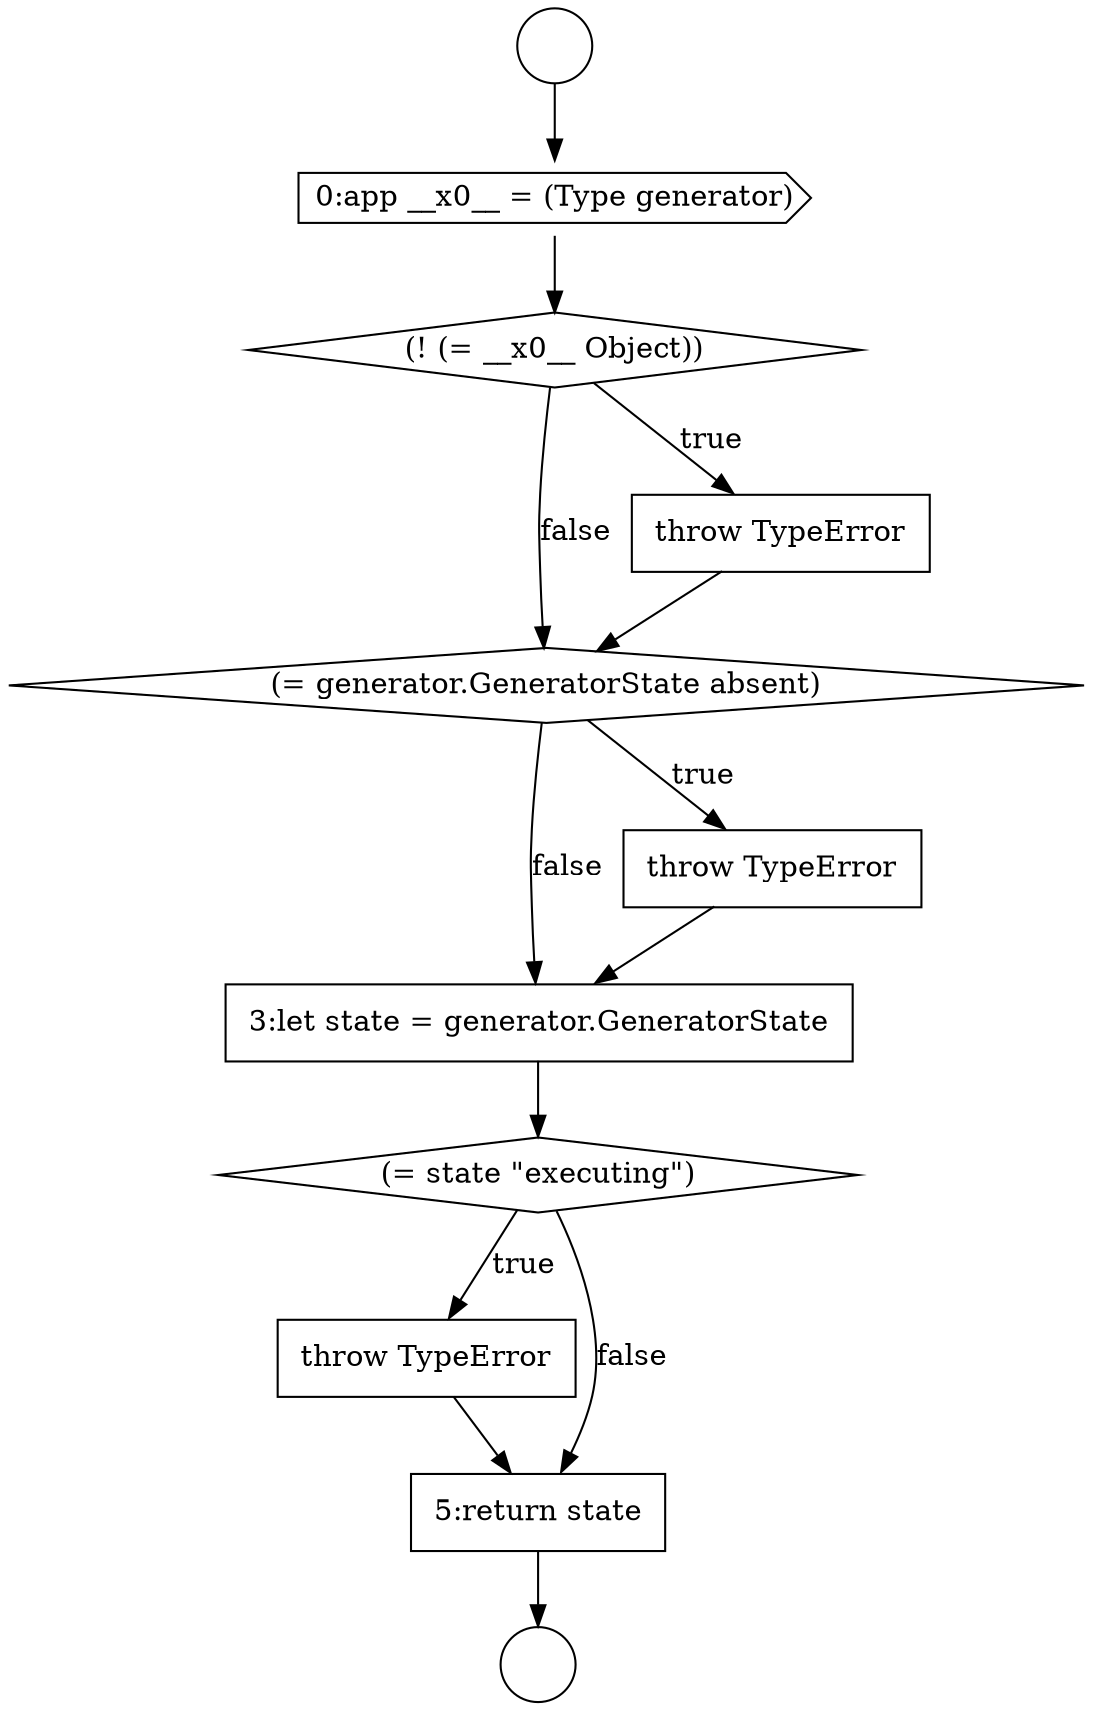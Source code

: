 digraph {
  node17202 [shape=none, margin=0, label=<<font color="black">
    <table border="0" cellborder="1" cellspacing="0" cellpadding="10">
      <tr><td align="left">3:let state = generator.GeneratorState</td></tr>
    </table>
  </font>> color="black" fillcolor="white" style=filled]
  node17197 [shape=cds, label=<<font color="black">0:app __x0__ = (Type generator)</font>> color="black" fillcolor="white" style=filled]
  node17200 [shape=diamond, label=<<font color="black">(= generator.GeneratorState absent)</font>> color="black" fillcolor="white" style=filled]
  node17196 [shape=circle label=" " color="black" fillcolor="white" style=filled]
  node17203 [shape=diamond, label=<<font color="black">(= state &quot;executing&quot;)</font>> color="black" fillcolor="white" style=filled]
  node17199 [shape=none, margin=0, label=<<font color="black">
    <table border="0" cellborder="1" cellspacing="0" cellpadding="10">
      <tr><td align="left">throw TypeError</td></tr>
    </table>
  </font>> color="black" fillcolor="white" style=filled]
  node17204 [shape=none, margin=0, label=<<font color="black">
    <table border="0" cellborder="1" cellspacing="0" cellpadding="10">
      <tr><td align="left">throw TypeError</td></tr>
    </table>
  </font>> color="black" fillcolor="white" style=filled]
  node17195 [shape=circle label=" " color="black" fillcolor="white" style=filled]
  node17198 [shape=diamond, label=<<font color="black">(! (= __x0__ Object))</font>> color="black" fillcolor="white" style=filled]
  node17201 [shape=none, margin=0, label=<<font color="black">
    <table border="0" cellborder="1" cellspacing="0" cellpadding="10">
      <tr><td align="left">throw TypeError</td></tr>
    </table>
  </font>> color="black" fillcolor="white" style=filled]
  node17205 [shape=none, margin=0, label=<<font color="black">
    <table border="0" cellborder="1" cellspacing="0" cellpadding="10">
      <tr><td align="left">5:return state</td></tr>
    </table>
  </font>> color="black" fillcolor="white" style=filled]
  node17203 -> node17204 [label=<<font color="black">true</font>> color="black"]
  node17203 -> node17205 [label=<<font color="black">false</font>> color="black"]
  node17198 -> node17199 [label=<<font color="black">true</font>> color="black"]
  node17198 -> node17200 [label=<<font color="black">false</font>> color="black"]
  node17195 -> node17197 [ color="black"]
  node17199 -> node17200 [ color="black"]
  node17205 -> node17196 [ color="black"]
  node17202 -> node17203 [ color="black"]
  node17197 -> node17198 [ color="black"]
  node17204 -> node17205 [ color="black"]
  node17201 -> node17202 [ color="black"]
  node17200 -> node17201 [label=<<font color="black">true</font>> color="black"]
  node17200 -> node17202 [label=<<font color="black">false</font>> color="black"]
}
